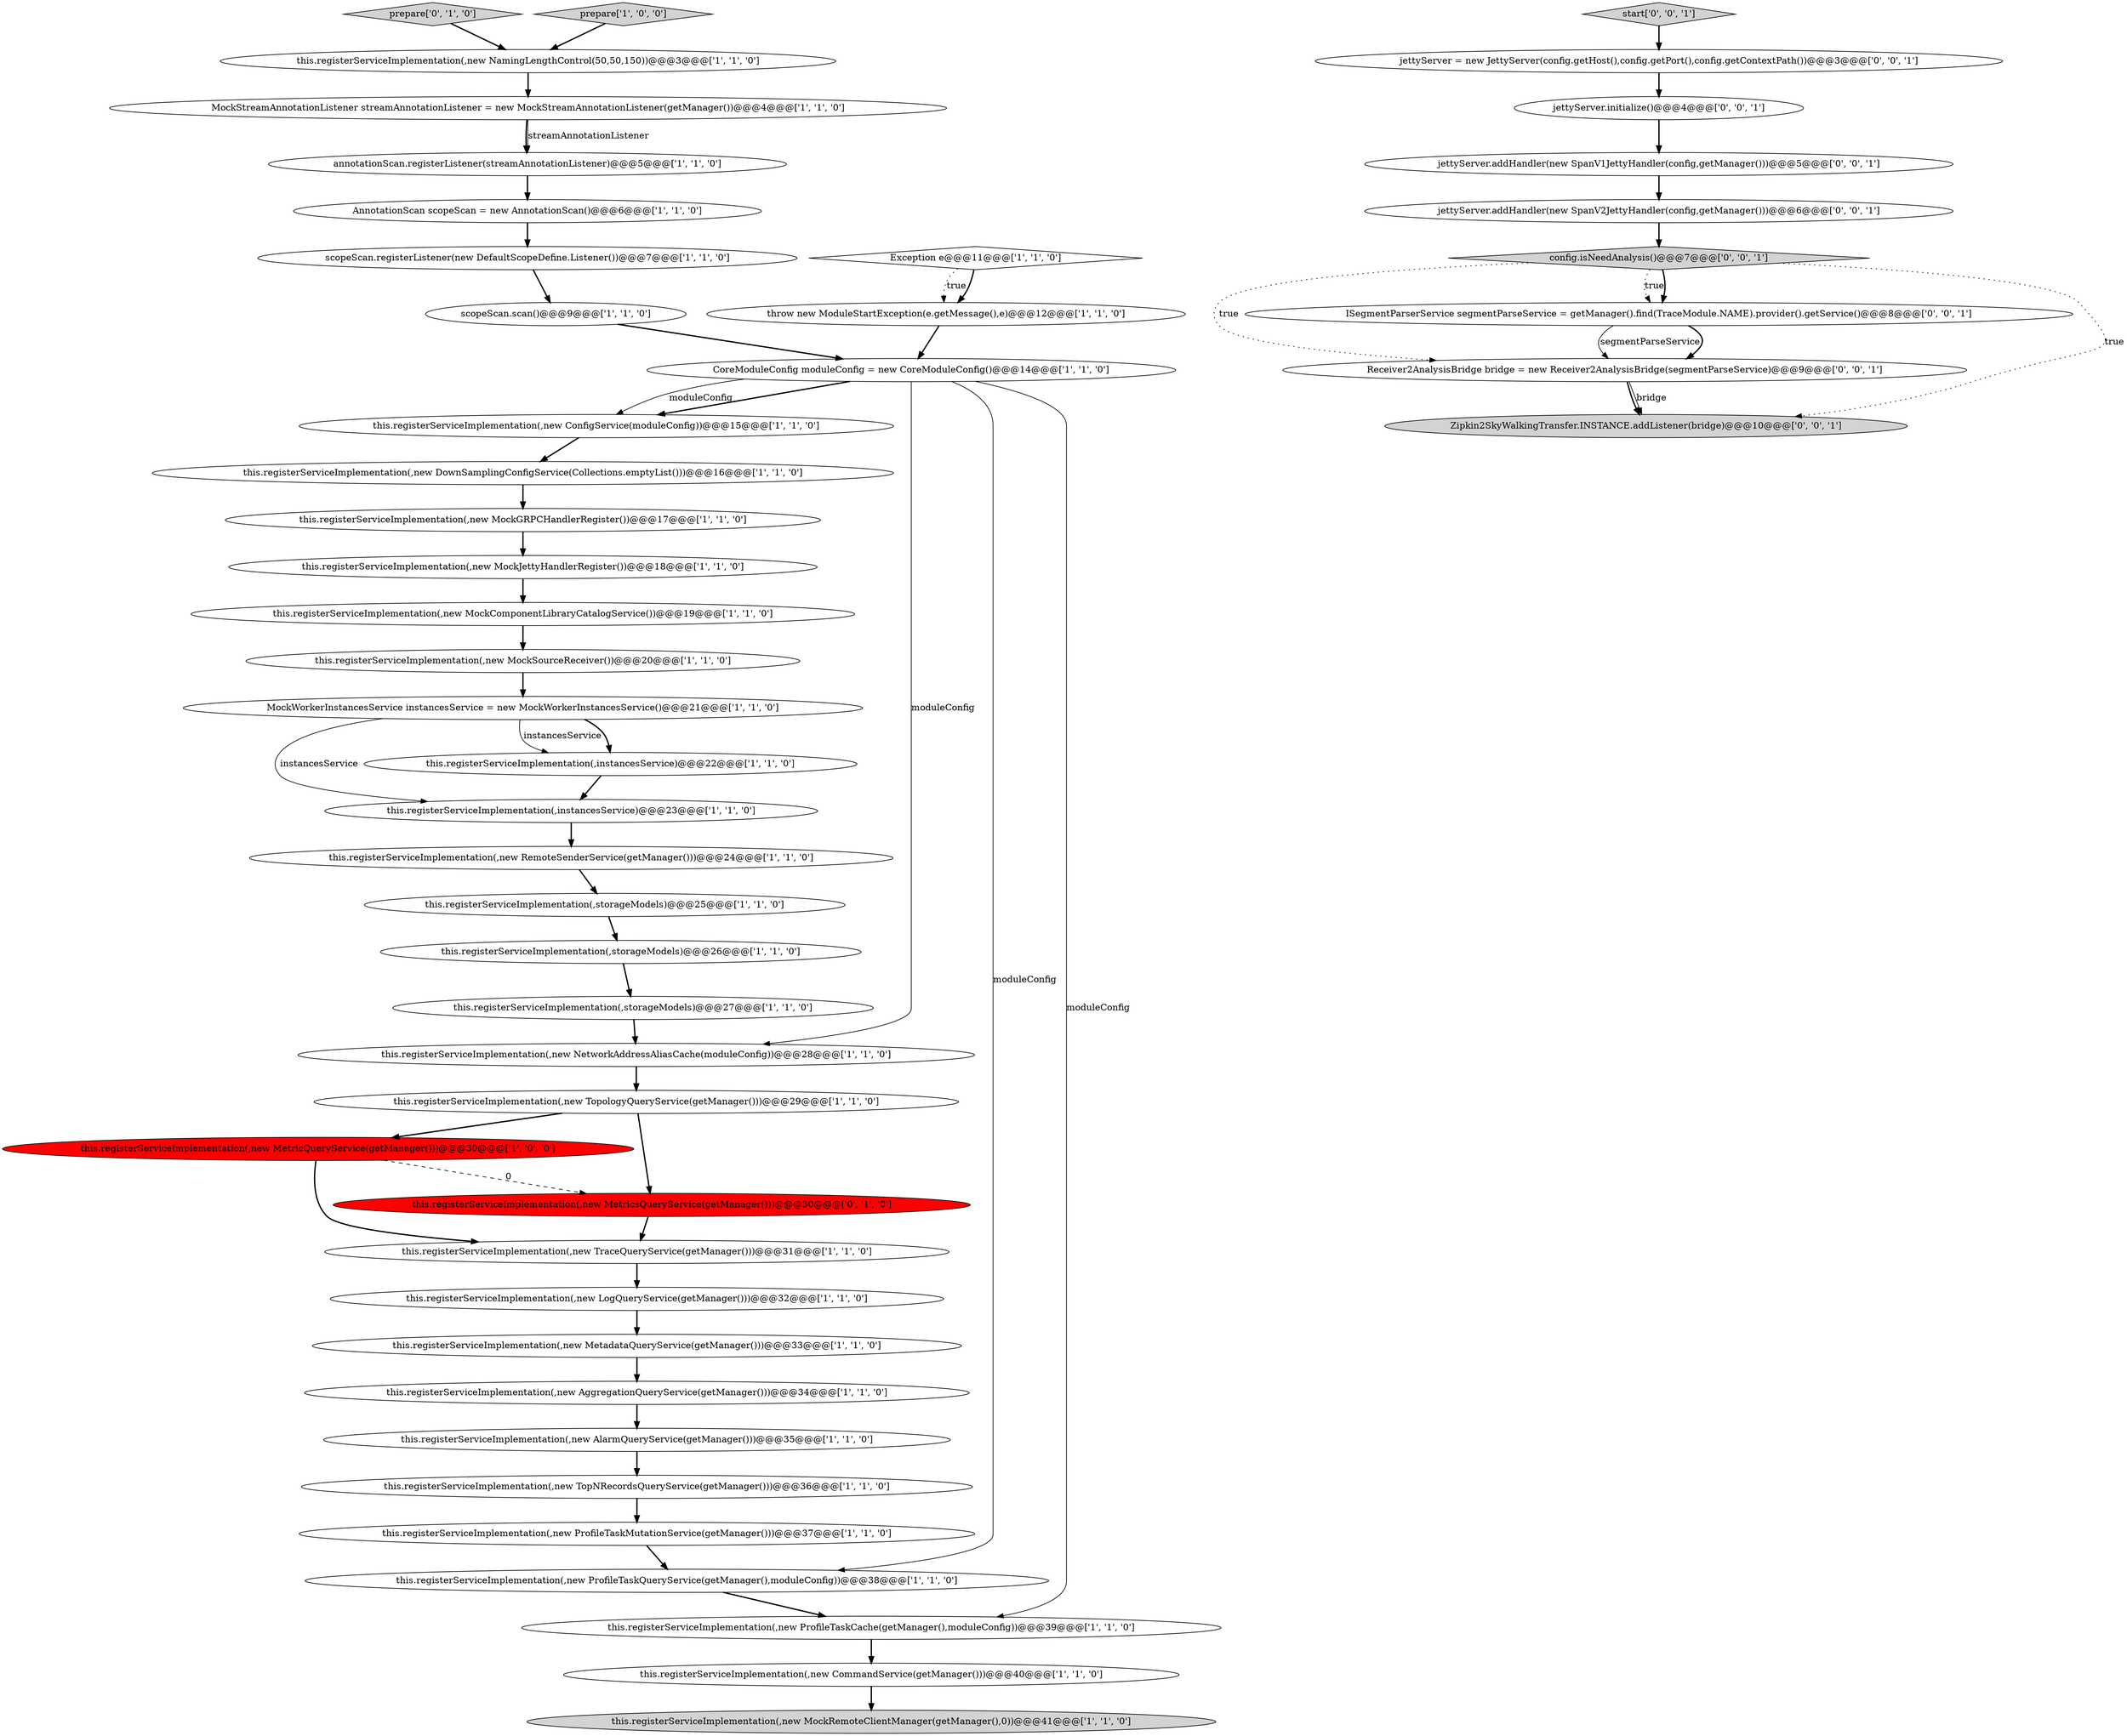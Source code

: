 digraph {
26 [style = filled, label = "this.registerServiceImplementation(,new TraceQueryService(getManager()))@@@31@@@['1', '1', '0']", fillcolor = white, shape = ellipse image = "AAA0AAABBB1BBB"];
45 [style = filled, label = "start['0', '0', '1']", fillcolor = lightgray, shape = diamond image = "AAA0AAABBB3BBB"];
37 [style = filled, label = "prepare['0', '1', '0']", fillcolor = lightgray, shape = diamond image = "AAA0AAABBB2BBB"];
0 [style = filled, label = "prepare['1', '0', '0']", fillcolor = lightgray, shape = diamond image = "AAA0AAABBB1BBB"];
40 [style = filled, label = "jettyServer.addHandler(new SpanV2JettyHandler(config,getManager()))@@@6@@@['0', '0', '1']", fillcolor = white, shape = ellipse image = "AAA0AAABBB3BBB"];
32 [style = filled, label = "scopeScan.registerListener(new DefaultScopeDefine.Listener())@@@7@@@['1', '1', '0']", fillcolor = white, shape = ellipse image = "AAA0AAABBB1BBB"];
5 [style = filled, label = "this.registerServiceImplementation(,new ConfigService(moduleConfig))@@@15@@@['1', '1', '0']", fillcolor = white, shape = ellipse image = "AAA0AAABBB1BBB"];
10 [style = filled, label = "this.registerServiceImplementation(,instancesService)@@@22@@@['1', '1', '0']", fillcolor = white, shape = ellipse image = "AAA0AAABBB1BBB"];
9 [style = filled, label = "AnnotationScan scopeScan = new AnnotationScan()@@@6@@@['1', '1', '0']", fillcolor = white, shape = ellipse image = "AAA0AAABBB1BBB"];
17 [style = filled, label = "this.registerServiceImplementation(,new MockGRPCHandlerRegister())@@@17@@@['1', '1', '0']", fillcolor = white, shape = ellipse image = "AAA0AAABBB1BBB"];
13 [style = filled, label = "this.registerServiceImplementation(,new TopologyQueryService(getManager()))@@@29@@@['1', '1', '0']", fillcolor = white, shape = ellipse image = "AAA0AAABBB1BBB"];
12 [style = filled, label = "this.registerServiceImplementation(,new MockComponentLibraryCatalogService())@@@19@@@['1', '1', '0']", fillcolor = white, shape = ellipse image = "AAA0AAABBB1BBB"];
47 [style = filled, label = "jettyServer.addHandler(new SpanV1JettyHandler(config,getManager()))@@@5@@@['0', '0', '1']", fillcolor = white, shape = ellipse image = "AAA0AAABBB3BBB"];
22 [style = filled, label = "this.registerServiceImplementation(,new MockRemoteClientManager(getManager(),0))@@@41@@@['1', '1', '0']", fillcolor = lightgray, shape = ellipse image = "AAA0AAABBB1BBB"];
35 [style = filled, label = "this.registerServiceImplementation(,new TopNRecordsQueryService(getManager()))@@@36@@@['1', '1', '0']", fillcolor = white, shape = ellipse image = "AAA0AAABBB1BBB"];
24 [style = filled, label = "this.registerServiceImplementation(,new CommandService(getManager()))@@@40@@@['1', '1', '0']", fillcolor = white, shape = ellipse image = "AAA0AAABBB1BBB"];
11 [style = filled, label = "this.registerServiceImplementation(,new DownSamplingConfigService(Collections.emptyList()))@@@16@@@['1', '1', '0']", fillcolor = white, shape = ellipse image = "AAA0AAABBB1BBB"];
29 [style = filled, label = "annotationScan.registerListener(streamAnnotationListener)@@@5@@@['1', '1', '0']", fillcolor = white, shape = ellipse image = "AAA0AAABBB1BBB"];
19 [style = filled, label = "this.registerServiceImplementation(,new MetricQueryService(getManager()))@@@30@@@['1', '0', '0']", fillcolor = red, shape = ellipse image = "AAA1AAABBB1BBB"];
23 [style = filled, label = "CoreModuleConfig moduleConfig = new CoreModuleConfig()@@@14@@@['1', '1', '0']", fillcolor = white, shape = ellipse image = "AAA0AAABBB1BBB"];
39 [style = filled, label = "config.isNeedAnalysis()@@@7@@@['0', '0', '1']", fillcolor = lightgray, shape = diamond image = "AAA0AAABBB3BBB"];
31 [style = filled, label = "this.registerServiceImplementation(,new RemoteSenderService(getManager()))@@@24@@@['1', '1', '0']", fillcolor = white, shape = ellipse image = "AAA0AAABBB1BBB"];
18 [style = filled, label = "this.registerServiceImplementation(,new AggregationQueryService(getManager()))@@@34@@@['1', '1', '0']", fillcolor = white, shape = ellipse image = "AAA0AAABBB1BBB"];
36 [style = filled, label = "this.registerServiceImplementation(,new AlarmQueryService(getManager()))@@@35@@@['1', '1', '0']", fillcolor = white, shape = ellipse image = "AAA0AAABBB1BBB"];
44 [style = filled, label = "Receiver2AnalysisBridge bridge = new Receiver2AnalysisBridge(segmentParseService)@@@9@@@['0', '0', '1']", fillcolor = white, shape = ellipse image = "AAA0AAABBB3BBB"];
20 [style = filled, label = "this.registerServiceImplementation(,new ProfileTaskMutationService(getManager()))@@@37@@@['1', '1', '0']", fillcolor = white, shape = ellipse image = "AAA0AAABBB1BBB"];
42 [style = filled, label = "jettyServer = new JettyServer(config.getHost(),config.getPort(),config.getContextPath())@@@3@@@['0', '0', '1']", fillcolor = white, shape = ellipse image = "AAA0AAABBB3BBB"];
2 [style = filled, label = "this.registerServiceImplementation(,new NetworkAddressAliasCache(moduleConfig))@@@28@@@['1', '1', '0']", fillcolor = white, shape = ellipse image = "AAA0AAABBB1BBB"];
7 [style = filled, label = "this.registerServiceImplementation(,new MockSourceReceiver())@@@20@@@['1', '1', '0']", fillcolor = white, shape = ellipse image = "AAA0AAABBB1BBB"];
3 [style = filled, label = "this.registerServiceImplementation(,new LogQueryService(getManager()))@@@32@@@['1', '1', '0']", fillcolor = white, shape = ellipse image = "AAA0AAABBB1BBB"];
28 [style = filled, label = "this.registerServiceImplementation(,storageModels)@@@25@@@['1', '1', '0']", fillcolor = white, shape = ellipse image = "AAA0AAABBB1BBB"];
4 [style = filled, label = "MockStreamAnnotationListener streamAnnotationListener = new MockStreamAnnotationListener(getManager())@@@4@@@['1', '1', '0']", fillcolor = white, shape = ellipse image = "AAA0AAABBB1BBB"];
33 [style = filled, label = "scopeScan.scan()@@@9@@@['1', '1', '0']", fillcolor = white, shape = ellipse image = "AAA0AAABBB1BBB"];
34 [style = filled, label = "this.registerServiceImplementation(,new ProfileTaskCache(getManager(),moduleConfig))@@@39@@@['1', '1', '0']", fillcolor = white, shape = ellipse image = "AAA0AAABBB1BBB"];
41 [style = filled, label = "ISegmentParserService segmentParseService = getManager().find(TraceModule.NAME).provider().getService()@@@8@@@['0', '0', '1']", fillcolor = white, shape = ellipse image = "AAA0AAABBB3BBB"];
25 [style = filled, label = "this.registerServiceImplementation(,new MetadataQueryService(getManager()))@@@33@@@['1', '1', '0']", fillcolor = white, shape = ellipse image = "AAA0AAABBB1BBB"];
21 [style = filled, label = "Exception e@@@11@@@['1', '1', '0']", fillcolor = white, shape = diamond image = "AAA0AAABBB1BBB"];
46 [style = filled, label = "Zipkin2SkyWalkingTransfer.INSTANCE.addListener(bridge)@@@10@@@['0', '0', '1']", fillcolor = lightgray, shape = ellipse image = "AAA0AAABBB3BBB"];
6 [style = filled, label = "this.registerServiceImplementation(,instancesService)@@@23@@@['1', '1', '0']", fillcolor = white, shape = ellipse image = "AAA0AAABBB1BBB"];
27 [style = filled, label = "this.registerServiceImplementation(,new MockJettyHandlerRegister())@@@18@@@['1', '1', '0']", fillcolor = white, shape = ellipse image = "AAA0AAABBB1BBB"];
43 [style = filled, label = "jettyServer.initialize()@@@4@@@['0', '0', '1']", fillcolor = white, shape = ellipse image = "AAA0AAABBB3BBB"];
1 [style = filled, label = "MockWorkerInstancesService instancesService = new MockWorkerInstancesService()@@@21@@@['1', '1', '0']", fillcolor = white, shape = ellipse image = "AAA0AAABBB1BBB"];
15 [style = filled, label = "throw new ModuleStartException(e.getMessage(),e)@@@12@@@['1', '1', '0']", fillcolor = white, shape = ellipse image = "AAA0AAABBB1BBB"];
38 [style = filled, label = "this.registerServiceImplementation(,new MetricsQueryService(getManager()))@@@30@@@['0', '1', '0']", fillcolor = red, shape = ellipse image = "AAA1AAABBB2BBB"];
14 [style = filled, label = "this.registerServiceImplementation(,storageModels)@@@27@@@['1', '1', '0']", fillcolor = white, shape = ellipse image = "AAA0AAABBB1BBB"];
8 [style = filled, label = "this.registerServiceImplementation(,new NamingLengthControl(50,50,150))@@@3@@@['1', '1', '0']", fillcolor = white, shape = ellipse image = "AAA0AAABBB1BBB"];
30 [style = filled, label = "this.registerServiceImplementation(,storageModels)@@@26@@@['1', '1', '0']", fillcolor = white, shape = ellipse image = "AAA0AAABBB1BBB"];
16 [style = filled, label = "this.registerServiceImplementation(,new ProfileTaskQueryService(getManager(),moduleConfig))@@@38@@@['1', '1', '0']", fillcolor = white, shape = ellipse image = "AAA0AAABBB1BBB"];
15->23 [style = bold, label=""];
7->1 [style = bold, label=""];
42->43 [style = bold, label=""];
23->5 [style = bold, label=""];
27->12 [style = bold, label=""];
28->30 [style = bold, label=""];
21->15 [style = dotted, label="true"];
47->40 [style = bold, label=""];
35->20 [style = bold, label=""];
3->25 [style = bold, label=""];
26->3 [style = bold, label=""];
21->15 [style = bold, label=""];
29->9 [style = bold, label=""];
9->32 [style = bold, label=""];
25->18 [style = bold, label=""];
23->5 [style = solid, label="moduleConfig"];
16->34 [style = bold, label=""];
18->36 [style = bold, label=""];
4->29 [style = bold, label=""];
24->22 [style = bold, label=""];
23->2 [style = solid, label="moduleConfig"];
10->6 [style = bold, label=""];
12->7 [style = bold, label=""];
32->33 [style = bold, label=""];
2->13 [style = bold, label=""];
33->23 [style = bold, label=""];
4->29 [style = solid, label="streamAnnotationListener"];
1->6 [style = solid, label="instancesService"];
44->46 [style = bold, label=""];
13->19 [style = bold, label=""];
19->38 [style = dashed, label="0"];
6->31 [style = bold, label=""];
20->16 [style = bold, label=""];
34->24 [style = bold, label=""];
43->47 [style = bold, label=""];
40->39 [style = bold, label=""];
41->44 [style = solid, label="segmentParseService"];
44->46 [style = solid, label="bridge"];
39->44 [style = dotted, label="true"];
19->26 [style = bold, label=""];
39->41 [style = dotted, label="true"];
0->8 [style = bold, label=""];
39->46 [style = dotted, label="true"];
45->42 [style = bold, label=""];
30->14 [style = bold, label=""];
11->17 [style = bold, label=""];
39->41 [style = bold, label=""];
13->38 [style = bold, label=""];
5->11 [style = bold, label=""];
14->2 [style = bold, label=""];
38->26 [style = bold, label=""];
31->28 [style = bold, label=""];
8->4 [style = bold, label=""];
17->27 [style = bold, label=""];
36->35 [style = bold, label=""];
37->8 [style = bold, label=""];
23->16 [style = solid, label="moduleConfig"];
1->10 [style = solid, label="instancesService"];
1->10 [style = bold, label=""];
41->44 [style = bold, label=""];
23->34 [style = solid, label="moduleConfig"];
}
